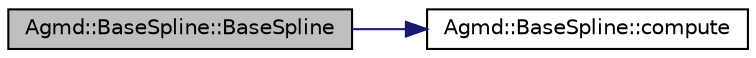 digraph "Agmd::BaseSpline::BaseSpline"
{
  edge [fontname="Helvetica",fontsize="10",labelfontname="Helvetica",labelfontsize="10"];
  node [fontname="Helvetica",fontsize="10",shape=record];
  rankdir="LR";
  Node1 [label="Agmd::BaseSpline::BaseSpline",height=0.2,width=0.4,color="black", fillcolor="grey75", style="filled" fontcolor="black"];
  Node1 -> Node2 [color="midnightblue",fontsize="10",style="solid",fontname="Helvetica"];
  Node2 [label="Agmd::BaseSpline::compute",height=0.2,width=0.4,color="black", fillcolor="white", style="filled",URL="$class_agmd_1_1_base_spline.html#a589f90c641d154374b477152de1ac7a7"];
}
